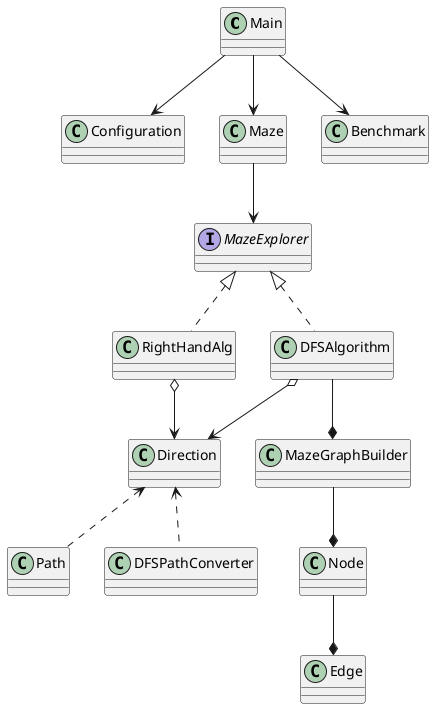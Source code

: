 @startuml

' Define classes
class Main
class Configuration
class Maze
class Node
class Edge
class DFSAlgorithm
class RightHandAlg
class Direction
class Path
class DFSPathConverter
class MazeGraphBuilder

' Define interfaces
interface MazeExplorer

' Main class relations
Main --> Configuration
Main --> Maze
Main --> Benchmark


' Maze relations
Maze --> MazeExplorer

' MazeExplorer interface implementations
DFSAlgorithm .up.|> MazeExplorer
RightHandAlg .up.|> MazeExplorer

'DFSALgorithm relations
DFSAlgorithm o--> Direction

'RightHandAlg relations
RightHandAlg o--> Direction

' PathConverter
DFSPathConverter .up.> Direction

' Path usage
Path .up.> Direction

'Node relations
Node --* Edge

DFSAlgorithm --* MazeGraphBuilder

MazeGraphBuilder --* Node




@enduml
